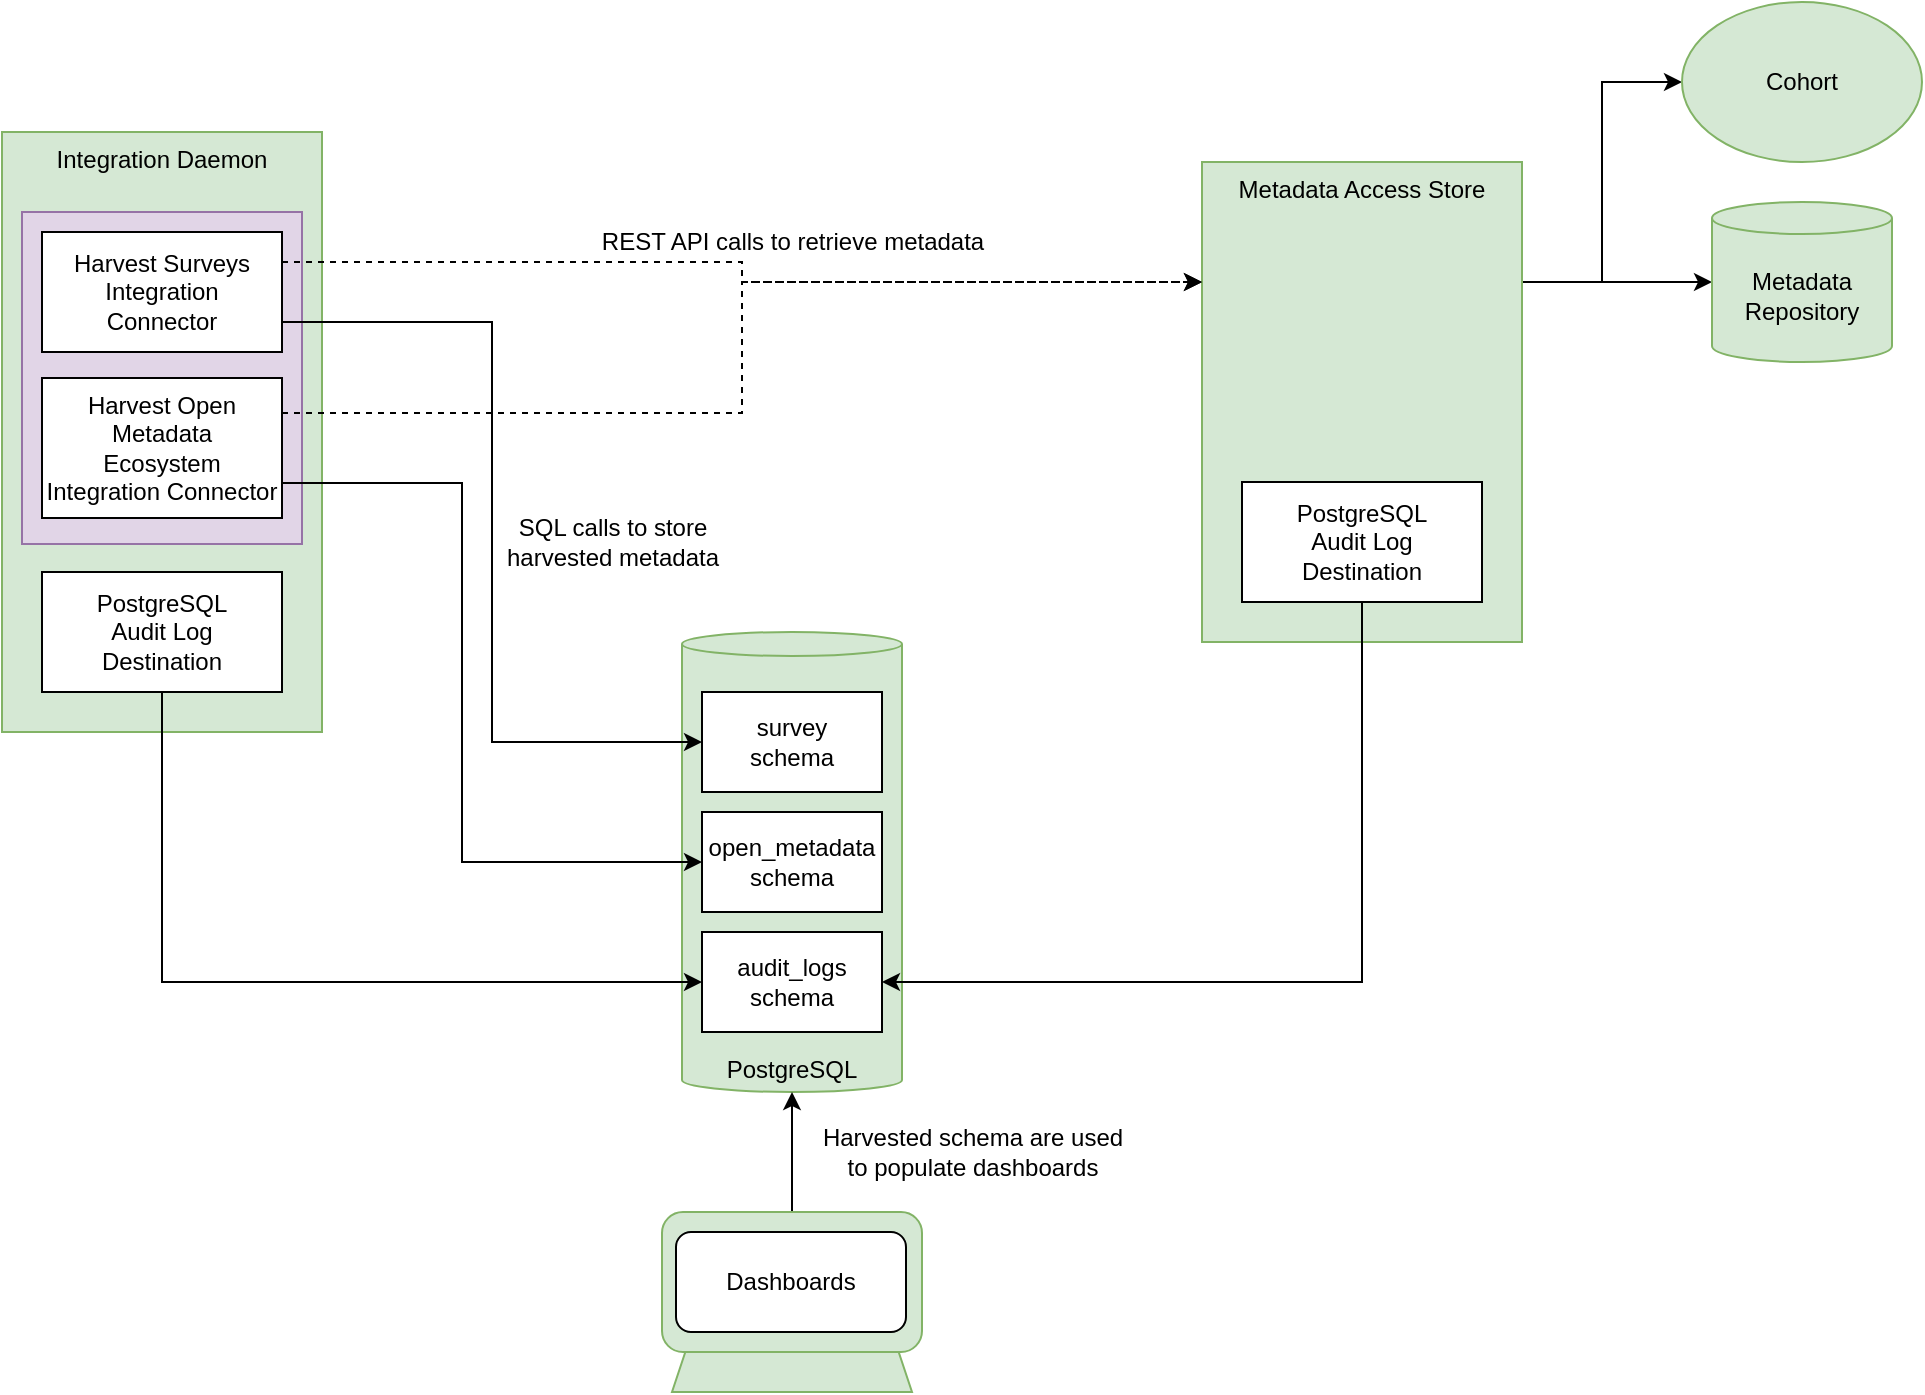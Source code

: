 <mxfile version="24.7.17">
  <diagram name="Page-1" id="g9ZAoWG3HvGcF3J02VxC">
    <mxGraphModel dx="1242" dy="806" grid="1" gridSize="10" guides="1" tooltips="1" connect="1" arrows="1" fold="1" page="1" pageScale="1" pageWidth="827" pageHeight="1169" math="0" shadow="0">
      <root>
        <mxCell id="0" />
        <mxCell id="1" parent="0" />
        <mxCell id="FV21fOlN7VZ5H6uWwWHy-3" value="Integration Daemon" style="rounded=0;whiteSpace=wrap;html=1;verticalAlign=top;fillColor=#d5e8d4;strokeColor=#82b366;" vertex="1" parent="1">
          <mxGeometry x="650" y="160" width="160" height="300" as="geometry" />
        </mxCell>
        <mxCell id="FV21fOlN7VZ5H6uWwWHy-18" value="" style="rounded=0;whiteSpace=wrap;html=1;fillColor=#e1d5e7;strokeColor=#9673a6;" vertex="1" parent="1">
          <mxGeometry x="660" y="200" width="140" height="166" as="geometry" />
        </mxCell>
        <mxCell id="FV21fOlN7VZ5H6uWwWHy-19" style="edgeStyle=orthogonalEdgeStyle;rounded=0;orthogonalLoop=1;jettySize=auto;html=1;exitX=1;exitY=0.25;exitDx=0;exitDy=0;" edge="1" parent="1" source="FV21fOlN7VZ5H6uWwWHy-1" target="FV21fOlN7VZ5H6uWwWHy-4">
          <mxGeometry relative="1" as="geometry" />
        </mxCell>
        <mxCell id="FV21fOlN7VZ5H6uWwWHy-21" style="edgeStyle=orthogonalEdgeStyle;rounded=0;orthogonalLoop=1;jettySize=auto;html=1;exitX=1;exitY=0.25;exitDx=0;exitDy=0;entryX=0;entryY=0.5;entryDx=0;entryDy=0;" edge="1" parent="1" source="FV21fOlN7VZ5H6uWwWHy-1" target="FV21fOlN7VZ5H6uWwWHy-20">
          <mxGeometry relative="1" as="geometry" />
        </mxCell>
        <mxCell id="FV21fOlN7VZ5H6uWwWHy-1" value="Metadata Access Store" style="rounded=0;whiteSpace=wrap;html=1;verticalAlign=top;fillColor=#d5e8d4;strokeColor=#82b366;" vertex="1" parent="1">
          <mxGeometry x="1250" y="175" width="160" height="240" as="geometry" />
        </mxCell>
        <mxCell id="FV21fOlN7VZ5H6uWwWHy-2" value="PostgreSQL" style="shape=cylinder3;whiteSpace=wrap;html=1;boundedLbl=1;backgroundOutline=1;size=6;verticalAlign=bottom;fillColor=#d5e8d4;strokeColor=#82b366;" vertex="1" parent="1">
          <mxGeometry x="990" y="410" width="110" height="230" as="geometry" />
        </mxCell>
        <mxCell id="FV21fOlN7VZ5H6uWwWHy-4" value="Metadata Repository" style="shape=cylinder3;whiteSpace=wrap;html=1;boundedLbl=1;backgroundOutline=1;size=8;fillColor=#d5e8d4;strokeColor=#82b366;" vertex="1" parent="1">
          <mxGeometry x="1505" y="195" width="90" height="80" as="geometry" />
        </mxCell>
        <mxCell id="FV21fOlN7VZ5H6uWwWHy-5" value="audit_logs&lt;div&gt;schema&lt;/div&gt;" style="rounded=0;whiteSpace=wrap;html=1;" vertex="1" parent="1">
          <mxGeometry x="1000" y="560" width="90" height="50" as="geometry" />
        </mxCell>
        <mxCell id="FV21fOlN7VZ5H6uWwWHy-9" style="edgeStyle=orthogonalEdgeStyle;rounded=0;orthogonalLoop=1;jettySize=auto;html=1;exitX=0.5;exitY=1;exitDx=0;exitDy=0;entryX=1;entryY=0.5;entryDx=0;entryDy=0;" edge="1" parent="1" source="FV21fOlN7VZ5H6uWwWHy-6" target="FV21fOlN7VZ5H6uWwWHy-5">
          <mxGeometry relative="1" as="geometry" />
        </mxCell>
        <mxCell id="FV21fOlN7VZ5H6uWwWHy-6" value="PostgreSQL&lt;div&gt;Audit Log&lt;/div&gt;&lt;div&gt;Destination&lt;/div&gt;" style="rounded=0;whiteSpace=wrap;html=1;" vertex="1" parent="1">
          <mxGeometry x="1270" y="335" width="120" height="60" as="geometry" />
        </mxCell>
        <mxCell id="FV21fOlN7VZ5H6uWwWHy-8" style="edgeStyle=orthogonalEdgeStyle;rounded=0;orthogonalLoop=1;jettySize=auto;html=1;exitX=0.5;exitY=1;exitDx=0;exitDy=0;entryX=0;entryY=0.5;entryDx=0;entryDy=0;" edge="1" parent="1" source="FV21fOlN7VZ5H6uWwWHy-7" target="FV21fOlN7VZ5H6uWwWHy-5">
          <mxGeometry relative="1" as="geometry" />
        </mxCell>
        <mxCell id="FV21fOlN7VZ5H6uWwWHy-7" value="PostgreSQL&lt;div&gt;Audit Log&lt;/div&gt;&lt;div&gt;Destination&lt;/div&gt;" style="rounded=0;whiteSpace=wrap;html=1;" vertex="1" parent="1">
          <mxGeometry x="670" y="380" width="120" height="60" as="geometry" />
        </mxCell>
        <mxCell id="FV21fOlN7VZ5H6uWwWHy-10" value="open_metadata&lt;div&gt;schema&lt;/div&gt;" style="rounded=0;whiteSpace=wrap;html=1;" vertex="1" parent="1">
          <mxGeometry x="1000" y="500" width="90" height="50" as="geometry" />
        </mxCell>
        <mxCell id="FV21fOlN7VZ5H6uWwWHy-11" value="survey&lt;div&gt;schema&lt;/div&gt;" style="rounded=0;whiteSpace=wrap;html=1;" vertex="1" parent="1">
          <mxGeometry x="1000" y="440" width="90" height="50" as="geometry" />
        </mxCell>
        <mxCell id="FV21fOlN7VZ5H6uWwWHy-16" style="edgeStyle=orthogonalEdgeStyle;rounded=0;orthogonalLoop=1;jettySize=auto;html=1;exitX=1;exitY=0.25;exitDx=0;exitDy=0;entryX=0;entryY=0.25;entryDx=0;entryDy=0;dashed=1;" edge="1" parent="1" source="FV21fOlN7VZ5H6uWwWHy-13" target="FV21fOlN7VZ5H6uWwWHy-1">
          <mxGeometry relative="1" as="geometry" />
        </mxCell>
        <mxCell id="FV21fOlN7VZ5H6uWwWHy-23" style="edgeStyle=orthogonalEdgeStyle;rounded=0;orthogonalLoop=1;jettySize=auto;html=1;exitX=1;exitY=0.75;exitDx=0;exitDy=0;entryX=0;entryY=0.5;entryDx=0;entryDy=0;" edge="1" parent="1" source="FV21fOlN7VZ5H6uWwWHy-12" target="FV21fOlN7VZ5H6uWwWHy-10">
          <mxGeometry relative="1" as="geometry">
            <Array as="points">
              <mxPoint x="880" y="336" />
              <mxPoint x="880" y="525" />
            </Array>
          </mxGeometry>
        </mxCell>
        <mxCell id="FV21fOlN7VZ5H6uWwWHy-12" value="Harvest Open Metadata&lt;div&gt;Ecosystem Integration Connector&lt;/div&gt;" style="rounded=0;whiteSpace=wrap;html=1;" vertex="1" parent="1">
          <mxGeometry x="670" y="283" width="120" height="70" as="geometry" />
        </mxCell>
        <mxCell id="FV21fOlN7VZ5H6uWwWHy-17" style="edgeStyle=orthogonalEdgeStyle;rounded=0;orthogonalLoop=1;jettySize=auto;html=1;exitX=1;exitY=0.25;exitDx=0;exitDy=0;entryX=0;entryY=0.25;entryDx=0;entryDy=0;dashed=1;" edge="1" parent="1" source="FV21fOlN7VZ5H6uWwWHy-12" target="FV21fOlN7VZ5H6uWwWHy-1">
          <mxGeometry relative="1" as="geometry">
            <mxPoint x="350" y="280" as="targetPoint" />
          </mxGeometry>
        </mxCell>
        <mxCell id="FV21fOlN7VZ5H6uWwWHy-22" style="edgeStyle=orthogonalEdgeStyle;rounded=0;orthogonalLoop=1;jettySize=auto;html=1;exitX=1;exitY=0.75;exitDx=0;exitDy=0;entryX=0;entryY=0.5;entryDx=0;entryDy=0;" edge="1" parent="1" source="FV21fOlN7VZ5H6uWwWHy-13" target="FV21fOlN7VZ5H6uWwWHy-11">
          <mxGeometry relative="1" as="geometry" />
        </mxCell>
        <mxCell id="FV21fOlN7VZ5H6uWwWHy-13" value="Harvest Surveys&lt;div&gt;Integration&lt;/div&gt;&lt;div&gt;Connector&lt;/div&gt;" style="rounded=0;whiteSpace=wrap;html=1;" vertex="1" parent="1">
          <mxGeometry x="670" y="210" width="120" height="60" as="geometry" />
        </mxCell>
        <mxCell id="FV21fOlN7VZ5H6uWwWHy-20" value="Cohort" style="ellipse;whiteSpace=wrap;html=1;fillColor=#d5e8d4;strokeColor=#82b366;" vertex="1" parent="1">
          <mxGeometry x="1490" y="95" width="120" height="80" as="geometry" />
        </mxCell>
        <mxCell id="FV21fOlN7VZ5H6uWwWHy-24" value="REST API calls to retrieve metadata" style="text;html=1;align=center;verticalAlign=middle;resizable=0;points=[];autosize=1;strokeColor=none;fillColor=none;" vertex="1" parent="1">
          <mxGeometry x="940" y="200" width="210" height="30" as="geometry" />
        </mxCell>
        <mxCell id="FV21fOlN7VZ5H6uWwWHy-25" value="SQL calls to store&lt;div&gt;harvested metadata&lt;/div&gt;" style="text;html=1;align=center;verticalAlign=middle;resizable=0;points=[];autosize=1;strokeColor=none;fillColor=none;" vertex="1" parent="1">
          <mxGeometry x="890" y="345" width="130" height="40" as="geometry" />
        </mxCell>
        <mxCell id="FV21fOlN7VZ5H6uWwWHy-26" value="" style="shape=trapezoid;perimeter=trapezoidPerimeter;whiteSpace=wrap;html=1;fixedSize=1;fillColor=#d5e8d4;strokeColor=#82b366;" vertex="1" parent="1">
          <mxGeometry x="985" y="730" width="120" height="60" as="geometry" />
        </mxCell>
        <mxCell id="FV21fOlN7VZ5H6uWwWHy-30" style="edgeStyle=orthogonalEdgeStyle;rounded=0;orthogonalLoop=1;jettySize=auto;html=1;" edge="1" parent="1" source="FV21fOlN7VZ5H6uWwWHy-27" target="FV21fOlN7VZ5H6uWwWHy-2">
          <mxGeometry relative="1" as="geometry" />
        </mxCell>
        <mxCell id="FV21fOlN7VZ5H6uWwWHy-27" value="" style="rounded=1;whiteSpace=wrap;html=1;fillColor=#d5e8d4;strokeColor=#82b366;" vertex="1" parent="1">
          <mxGeometry x="980" y="700" width="130" height="70" as="geometry" />
        </mxCell>
        <mxCell id="FV21fOlN7VZ5H6uWwWHy-28" value="Dashboards" style="rounded=1;whiteSpace=wrap;html=1;" vertex="1" parent="1">
          <mxGeometry x="987" y="710" width="115" height="50" as="geometry" />
        </mxCell>
        <mxCell id="FV21fOlN7VZ5H6uWwWHy-31" value="Harvested schema are used&lt;div&gt;to populate dashboards&lt;/div&gt;" style="text;html=1;align=center;verticalAlign=middle;resizable=0;points=[];autosize=1;strokeColor=none;fillColor=none;" vertex="1" parent="1">
          <mxGeometry x="1050" y="650" width="170" height="40" as="geometry" />
        </mxCell>
      </root>
    </mxGraphModel>
  </diagram>
</mxfile>
